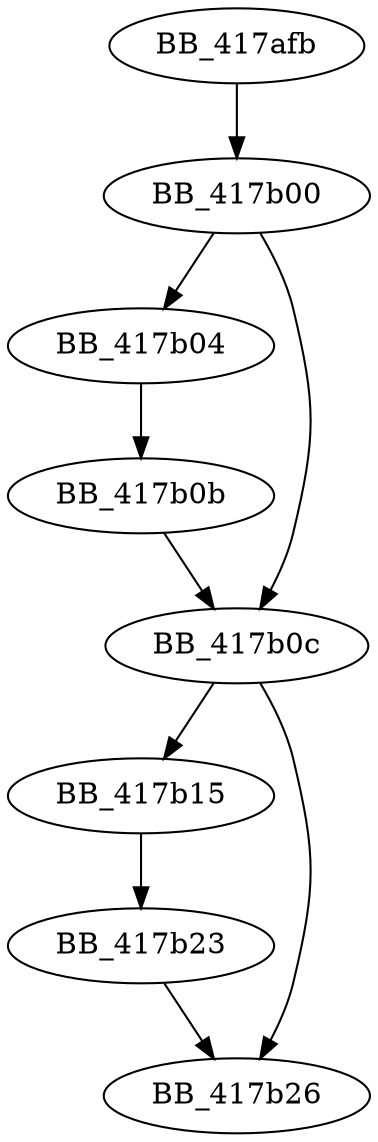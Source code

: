 DiGraph _abort{
BB_417afb->BB_417b00
BB_417b00->BB_417b04
BB_417b00->BB_417b0c
BB_417b04->BB_417b0b
BB_417b0b->BB_417b0c
BB_417b0c->BB_417b15
BB_417b0c->BB_417b26
BB_417b15->BB_417b23
BB_417b23->BB_417b26
}
